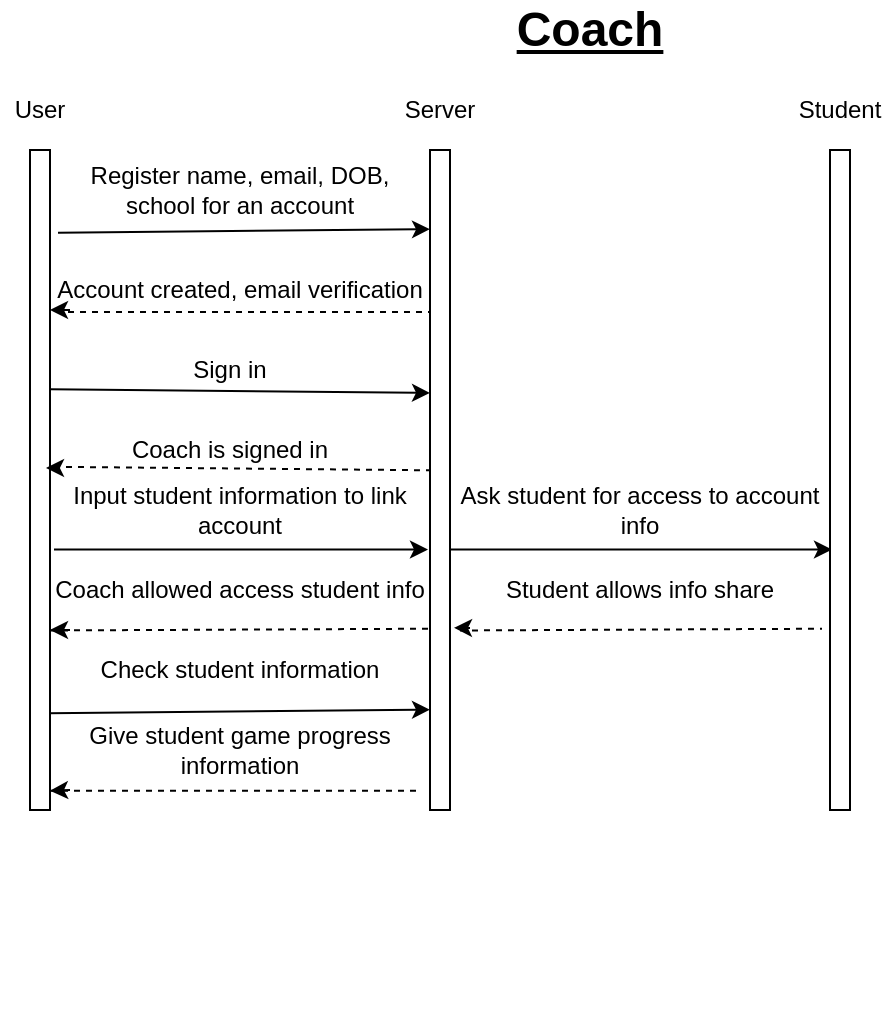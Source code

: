 <mxfile version="14.3.1" type="github">
  <diagram id="wPHcMQBq6PbzHlbRGtMq" name="Page-1">
    <mxGraphModel dx="946" dy="566" grid="1" gridSize="10" guides="1" tooltips="1" connect="1" arrows="1" fold="1" page="1" pageScale="1" pageWidth="850" pageHeight="1100" math="0" shadow="0">
      <root>
        <mxCell id="0" />
        <mxCell id="1" parent="0" />
        <mxCell id="o6utsmC7BySOLrKgGucc-4" value="" style="endArrow=classic;html=1;exitX=1.4;exitY=0.047;exitDx=0;exitDy=0;exitPerimeter=0;entryX=0;entryY=0.045;entryDx=0;entryDy=0;entryPerimeter=0;" parent="1" edge="1">
          <mxGeometry width="50" height="50" relative="1" as="geometry">
            <mxPoint x="174" y="121.36" as="sourcePoint" />
            <mxPoint x="360" y="119.6" as="targetPoint" />
          </mxGeometry>
        </mxCell>
        <mxCell id="o6utsmC7BySOLrKgGucc-5" value="User" style="text;html=1;strokeColor=none;fillColor=none;align=center;verticalAlign=middle;whiteSpace=wrap;rounded=0;" parent="1" vertex="1">
          <mxGeometry x="145" y="50" width="40" height="20" as="geometry" />
        </mxCell>
        <mxCell id="o6utsmC7BySOLrKgGucc-6" value="Server" style="text;html=1;strokeColor=none;fillColor=none;align=center;verticalAlign=middle;whiteSpace=wrap;rounded=0;" parent="1" vertex="1">
          <mxGeometry x="345" y="50" width="40" height="20" as="geometry" />
        </mxCell>
        <mxCell id="o6utsmC7BySOLrKgGucc-7" value="Register name, email, DOB, school for an account" style="text;html=1;strokeColor=none;fillColor=none;align=center;verticalAlign=middle;whiteSpace=wrap;rounded=0;" parent="1" vertex="1">
          <mxGeometry x="185" y="90" width="160" height="20" as="geometry" />
        </mxCell>
        <mxCell id="dMHL_w5IgM5WXoV93yeF-1" value="" style="endArrow=none;dashed=1;html=1;exitX=1.3;exitY=0.092;exitDx=0;exitDy=0;exitPerimeter=0;entryX=0;entryY=0.092;entryDx=0;entryDy=0;entryPerimeter=0;" parent="1" edge="1">
          <mxGeometry width="50" height="50" relative="1" as="geometry">
            <mxPoint x="173" y="160.96" as="sourcePoint" />
            <mxPoint x="360" y="160.96" as="targetPoint" />
          </mxGeometry>
        </mxCell>
        <mxCell id="dMHL_w5IgM5WXoV93yeF-2" value="Account created, email verification" style="text;html=1;strokeColor=none;fillColor=none;align=center;verticalAlign=middle;whiteSpace=wrap;rounded=0;" parent="1" vertex="1">
          <mxGeometry x="165" y="140" width="200" height="20" as="geometry" />
        </mxCell>
        <mxCell id="dMHL_w5IgM5WXoV93yeF-3" value="" style="endArrow=classic;html=1;exitX=1;exitY=0.136;exitDx=0;exitDy=0;exitPerimeter=0;entryX=0;entryY=0.138;entryDx=0;entryDy=0;entryPerimeter=0;" parent="1" edge="1">
          <mxGeometry width="50" height="50" relative="1" as="geometry">
            <mxPoint x="170" y="199.68" as="sourcePoint" />
            <mxPoint x="360" y="201.44" as="targetPoint" />
          </mxGeometry>
        </mxCell>
        <mxCell id="dMHL_w5IgM5WXoV93yeF-4" value="Sign in" style="text;html=1;strokeColor=none;fillColor=none;align=center;verticalAlign=middle;whiteSpace=wrap;rounded=0;" parent="1" vertex="1">
          <mxGeometry x="240" y="180" width="40" height="20" as="geometry" />
        </mxCell>
        <mxCell id="dMHL_w5IgM5WXoV93yeF-6" value="" style="endArrow=none;dashed=1;html=1;exitX=1.2;exitY=0.18;exitDx=0;exitDy=0;exitPerimeter=0;entryX=0.2;entryY=0.182;entryDx=0;entryDy=0;entryPerimeter=0;" parent="1" edge="1">
          <mxGeometry width="50" height="50" relative="1" as="geometry">
            <mxPoint x="172" y="238.4" as="sourcePoint" />
            <mxPoint x="362" y="240.16" as="targetPoint" />
          </mxGeometry>
        </mxCell>
        <mxCell id="dMHL_w5IgM5WXoV93yeF-7" value="Coach is signed in" style="text;html=1;strokeColor=none;fillColor=none;align=center;verticalAlign=middle;whiteSpace=wrap;rounded=0;" parent="1" vertex="1">
          <mxGeometry x="160" y="220" width="200" height="20" as="geometry" />
        </mxCell>
        <mxCell id="dMHL_w5IgM5WXoV93yeF-8" value="" style="endArrow=classic;html=1;exitX=1.2;exitY=0.227;exitDx=0;exitDy=0;exitPerimeter=0;entryX=-0.1;entryY=0.227;entryDx=0;entryDy=0;entryPerimeter=0;" parent="1" edge="1">
          <mxGeometry width="50" height="50" relative="1" as="geometry">
            <mxPoint x="172" y="279.76" as="sourcePoint" />
            <mxPoint x="359" y="279.76" as="targetPoint" />
          </mxGeometry>
        </mxCell>
        <mxCell id="dMHL_w5IgM5WXoV93yeF-9" value="" style="endArrow=none;dashed=1;html=1;exitX=1;exitY=0.273;exitDx=0;exitDy=0;exitPerimeter=0;entryX=0;entryY=0.272;entryDx=0;entryDy=0;entryPerimeter=0;" parent="1" edge="1">
          <mxGeometry width="50" height="50" relative="1" as="geometry">
            <mxPoint x="170" y="320.24" as="sourcePoint" />
            <mxPoint x="360" y="319.36" as="targetPoint" />
          </mxGeometry>
        </mxCell>
        <mxCell id="dMHL_w5IgM5WXoV93yeF-10" value="Input student information to link account" style="text;html=1;strokeColor=none;fillColor=none;align=center;verticalAlign=middle;whiteSpace=wrap;rounded=0;" parent="1" vertex="1">
          <mxGeometry x="165" y="250" width="200" height="20" as="geometry" />
        </mxCell>
        <mxCell id="dMHL_w5IgM5WXoV93yeF-13" value="" style="endArrow=classic;html=1;exitX=1;exitY=0.227;exitDx=0;exitDy=0;exitPerimeter=0;entryX=0.1;entryY=0.227;entryDx=0;entryDy=0;entryPerimeter=0;" parent="1" edge="1">
          <mxGeometry width="50" height="50" relative="1" as="geometry">
            <mxPoint x="370" y="279.76" as="sourcePoint" />
            <mxPoint x="561" y="279.76" as="targetPoint" />
          </mxGeometry>
        </mxCell>
        <mxCell id="dMHL_w5IgM5WXoV93yeF-14" value="Ask student for access to account info" style="text;html=1;strokeColor=none;fillColor=none;align=center;verticalAlign=middle;whiteSpace=wrap;rounded=0;" parent="1" vertex="1">
          <mxGeometry x="370" y="250" width="190" height="20" as="geometry" />
        </mxCell>
        <mxCell id="dMHL_w5IgM5WXoV93yeF-15" value="" style="endArrow=none;dashed=1;html=1;exitX=1.5;exitY=0.273;exitDx=0;exitDy=0;exitPerimeter=0;entryX=-0.4;entryY=0.272;entryDx=0;entryDy=0;entryPerimeter=0;" parent="1" edge="1">
          <mxGeometry width="50" height="50" relative="1" as="geometry">
            <mxPoint x="375" y="320.24" as="sourcePoint" />
            <mxPoint x="556" y="319.36" as="targetPoint" />
          </mxGeometry>
        </mxCell>
        <mxCell id="dMHL_w5IgM5WXoV93yeF-16" value="Student allows info share" style="text;html=1;strokeColor=none;fillColor=none;align=center;verticalAlign=middle;whiteSpace=wrap;rounded=0;" parent="1" vertex="1">
          <mxGeometry x="370" y="290" width="190" height="20" as="geometry" />
        </mxCell>
        <mxCell id="dMHL_w5IgM5WXoV93yeF-18" value="" style="endArrow=none;dashed=1;html=1;exitX=1;exitY=0.364;exitDx=0;exitDy=0;exitPerimeter=0;entryX=-0.4;entryY=0.364;entryDx=0;entryDy=0;entryPerimeter=0;" parent="1" edge="1">
          <mxGeometry width="50" height="50" relative="1" as="geometry">
            <mxPoint x="170" y="400.32" as="sourcePoint" />
            <mxPoint x="356" y="400.32" as="targetPoint" />
          </mxGeometry>
        </mxCell>
        <mxCell id="dMHL_w5IgM5WXoV93yeF-19" value="" style="endArrow=classic;html=1;exitX=0.9;exitY=0.32;exitDx=0;exitDy=0;exitPerimeter=0;entryX=0;entryY=0.318;entryDx=0;entryDy=0;entryPerimeter=0;" parent="1" edge="1">
          <mxGeometry width="50" height="50" relative="1" as="geometry">
            <mxPoint x="169" y="361.6" as="sourcePoint" />
            <mxPoint x="360" y="359.84" as="targetPoint" />
          </mxGeometry>
        </mxCell>
        <mxCell id="dMHL_w5IgM5WXoV93yeF-20" value="Coach allowed access student info" style="text;html=1;strokeColor=none;fillColor=none;align=center;verticalAlign=middle;whiteSpace=wrap;rounded=0;" parent="1" vertex="1">
          <mxGeometry x="170" y="290" width="190" height="20" as="geometry" />
        </mxCell>
        <mxCell id="dMHL_w5IgM5WXoV93yeF-21" value="Student" style="text;html=1;strokeColor=none;fillColor=none;align=center;verticalAlign=middle;whiteSpace=wrap;rounded=0;" parent="1" vertex="1">
          <mxGeometry x="545" y="50" width="40" height="20" as="geometry" />
        </mxCell>
        <mxCell id="dMHL_w5IgM5WXoV93yeF-22" value="Check student information" style="text;html=1;strokeColor=none;fillColor=none;align=center;verticalAlign=middle;whiteSpace=wrap;rounded=0;" parent="1" vertex="1">
          <mxGeometry x="170" y="330" width="190" height="20" as="geometry" />
        </mxCell>
        <mxCell id="dMHL_w5IgM5WXoV93yeF-23" value="Give student game progress information" style="text;html=1;strokeColor=none;fillColor=none;align=center;verticalAlign=middle;whiteSpace=wrap;rounded=0;" parent="1" vertex="1">
          <mxGeometry x="165" y="370" width="200" height="20" as="geometry" />
        </mxCell>
        <mxCell id="dMHL_w5IgM5WXoV93yeF-24" value="" style="endArrow=classic;html=1;" parent="1" edge="1">
          <mxGeometry width="50" height="50" relative="1" as="geometry">
            <mxPoint x="450" y="510" as="sourcePoint" />
            <mxPoint x="450" y="510" as="targetPoint" />
            <Array as="points">
              <mxPoint x="450" y="510" />
            </Array>
          </mxGeometry>
        </mxCell>
        <mxCell id="dMHL_w5IgM5WXoV93yeF-25" value="" style="endArrow=classic;html=1;entryX=1;entryY=0.364;entryDx=0;entryDy=0;entryPerimeter=0;" parent="1" edge="1">
          <mxGeometry width="50" height="50" relative="1" as="geometry">
            <mxPoint x="180" y="400" as="sourcePoint" />
            <mxPoint x="170" y="400.32" as="targetPoint" />
          </mxGeometry>
        </mxCell>
        <mxCell id="dMHL_w5IgM5WXoV93yeF-26" value="" style="endArrow=classic;html=1;" parent="1" edge="1">
          <mxGeometry width="50" height="50" relative="1" as="geometry">
            <mxPoint x="180" y="320" as="sourcePoint" />
            <mxPoint x="170" y="320" as="targetPoint" />
          </mxGeometry>
        </mxCell>
        <mxCell id="dMHL_w5IgM5WXoV93yeF-27" value="" style="rounded=0;whiteSpace=wrap;html=1;" parent="1" vertex="1">
          <mxGeometry x="160" y="80" width="10" height="330" as="geometry" />
        </mxCell>
        <mxCell id="dMHL_w5IgM5WXoV93yeF-28" value="" style="rounded=0;whiteSpace=wrap;html=1;" parent="1" vertex="1">
          <mxGeometry x="360" y="80" width="10" height="330" as="geometry" />
        </mxCell>
        <mxCell id="dMHL_w5IgM5WXoV93yeF-29" value="" style="rounded=0;whiteSpace=wrap;html=1;" parent="1" vertex="1">
          <mxGeometry x="560" y="80" width="10" height="330" as="geometry" />
        </mxCell>
        <mxCell id="dMHL_w5IgM5WXoV93yeF-30" value="" style="endArrow=classic;html=1;entryX=0.08;entryY=0.95;entryDx=0;entryDy=0;entryPerimeter=0;exitX=0.11;exitY=0.95;exitDx=0;exitDy=0;exitPerimeter=0;" parent="1" edge="1">
          <mxGeometry width="50" height="50" relative="1" as="geometry">
            <mxPoint x="174" y="239" as="sourcePoint" />
            <mxPoint x="168" y="239" as="targetPoint" />
          </mxGeometry>
        </mxCell>
        <mxCell id="dMHL_w5IgM5WXoV93yeF-31" value="" style="endArrow=classic;html=1;entryX=1.2;entryY=0.724;entryDx=0;entryDy=0;entryPerimeter=0;" parent="1" target="dMHL_w5IgM5WXoV93yeF-28" edge="1">
          <mxGeometry width="50" height="50" relative="1" as="geometry">
            <mxPoint x="380" y="319" as="sourcePoint" />
            <mxPoint x="450" y="510" as="targetPoint" />
          </mxGeometry>
        </mxCell>
        <mxCell id="dMHL_w5IgM5WXoV93yeF-32" value="" style="endArrow=classic;html=1;entryX=0.035;entryY=1;entryDx=0;entryDy=0;entryPerimeter=0;" parent="1" edge="1">
          <mxGeometry width="50" height="50" relative="1" as="geometry">
            <mxPoint x="180" y="160" as="sourcePoint" />
            <mxPoint x="170" y="160" as="targetPoint" />
          </mxGeometry>
        </mxCell>
        <mxCell id="uRalmafboagzpujMmKI2-1" value="&lt;font style=&quot;font-size: 24px&quot;&gt;&lt;b&gt;&lt;u&gt;Coach&lt;/u&gt;&lt;/b&gt;&lt;/font&gt;" style="text;html=1;strokeColor=none;fillColor=none;align=center;verticalAlign=middle;whiteSpace=wrap;rounded=0;" vertex="1" parent="1">
          <mxGeometry x="420" y="10" width="40" height="20" as="geometry" />
        </mxCell>
      </root>
    </mxGraphModel>
  </diagram>
</mxfile>
